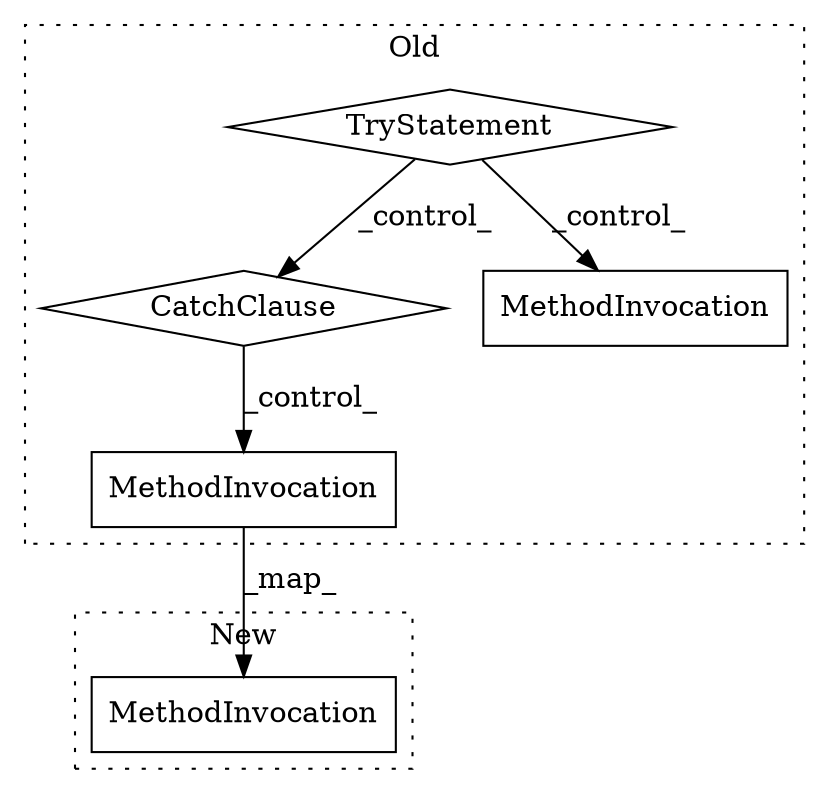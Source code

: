 digraph G {
subgraph cluster0 {
1 [label="CatchClause" a="12" s="4948,4974" l="7,2" shape="diamond"];
3 [label="MethodInvocation" a="32" s="4934" l="6" shape="box"];
4 [label="MethodInvocation" a="32" s="5014,5065" l="13,1" shape="box"];
5 [label="TryStatement" a="54" s="4885" l="4" shape="diamond"];
label = "Old";
style="dotted";
}
subgraph cluster1 {
2 [label="MethodInvocation" a="32" s="5061,5112" l="13,1" shape="box"];
label = "New";
style="dotted";
}
1 -> 4 [label="_control_"];
4 -> 2 [label="_map_"];
5 -> 3 [label="_control_"];
5 -> 1 [label="_control_"];
}